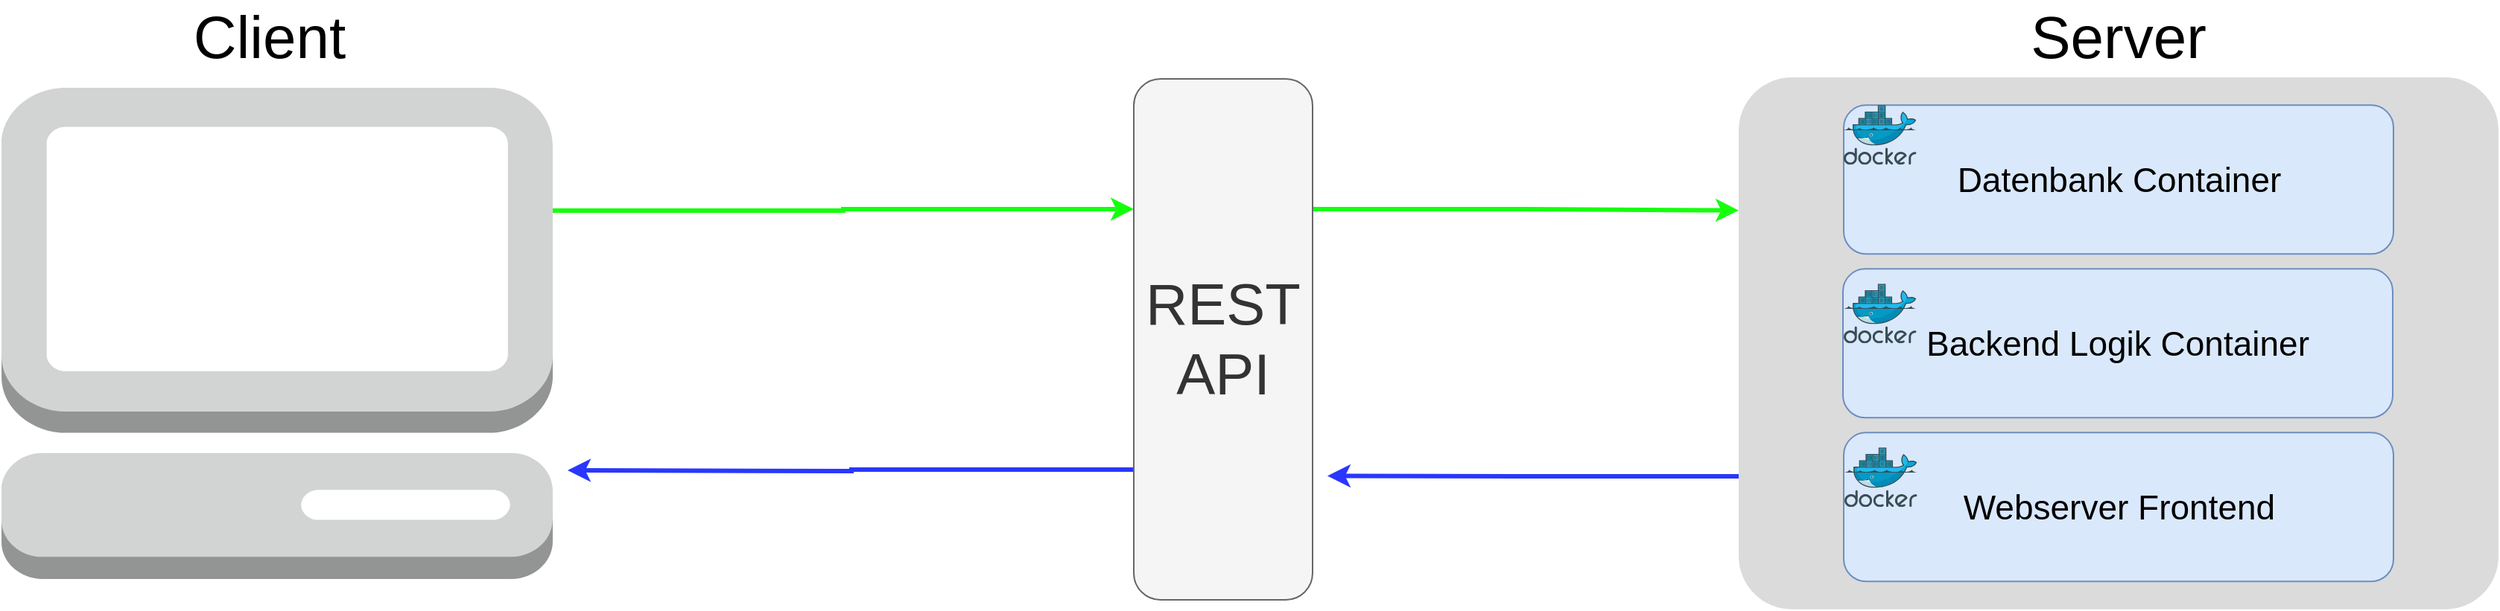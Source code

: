 <mxfile version="23.1.4" type="device">
  <diagram name="Seite-1" id="hh91xMZ3J8wBxJiWoi3P">
    <mxGraphModel dx="3015" dy="858" grid="1" gridSize="10" guides="1" tooltips="1" connect="1" arrows="1" fold="1" page="1" pageScale="1" pageWidth="827" pageHeight="1169" math="0" shadow="0">
      <root>
        <mxCell id="0" />
        <mxCell id="1" parent="0" />
        <mxCell id="fA8iviKOBHPn2OhX4hEQ-18" style="edgeStyle=orthogonalEdgeStyle;rounded=0;orthogonalLoop=1;jettySize=auto;html=1;exitX=1;exitY=0.25;exitDx=0;exitDy=0;exitPerimeter=0;entryX=0;entryY=0.25;entryDx=0;entryDy=0;strokeWidth=3;strokeColor=#15FF0D;" parent="1" source="fA8iviKOBHPn2OhX4hEQ-1" target="fA8iviKOBHPn2OhX4hEQ-3" edge="1">
          <mxGeometry relative="1" as="geometry">
            <mxPoint x="570" y="352.667" as="targetPoint" />
          </mxGeometry>
        </mxCell>
        <mxCell id="fA8iviKOBHPn2OhX4hEQ-1" value="" style="outlineConnect=0;dashed=0;verticalLabelPosition=bottom;verticalAlign=top;align=center;html=1;shape=mxgraph.aws3.management_console;fillColor=#D2D3D3;gradientColor=none;" parent="1" vertex="1">
          <mxGeometry x="-180" y="270" width="370" height="330" as="geometry" />
        </mxCell>
        <mxCell id="fA8iviKOBHPn2OhX4hEQ-22" style="edgeStyle=orthogonalEdgeStyle;rounded=0;orthogonalLoop=1;jettySize=auto;html=1;exitX=0;exitY=0.75;exitDx=0;exitDy=0;strokeWidth=3;strokeColor=#2937FF;" parent="1" source="fA8iviKOBHPn2OhX4hEQ-2" edge="1">
          <mxGeometry relative="1" as="geometry">
            <mxPoint x="710" y="530.762" as="targetPoint" />
          </mxGeometry>
        </mxCell>
        <mxCell id="fA8iviKOBHPn2OhX4hEQ-2" value="" style="rounded=1;arcSize=10;strokeColor=none;fillColor=#DBDBDB;gradientColor=none;" parent="1" vertex="1">
          <mxGeometry x="986" y="263" width="510" height="357.37" as="geometry" />
        </mxCell>
        <mxCell id="fA8iviKOBHPn2OhX4hEQ-19" style="edgeStyle=orthogonalEdgeStyle;rounded=0;orthogonalLoop=1;jettySize=auto;html=1;exitX=1;exitY=0.25;exitDx=0;exitDy=0;entryX=0;entryY=0.25;entryDx=0;entryDy=0;strokeWidth=3;strokeColor=#15FF0D;" parent="1" source="fA8iviKOBHPn2OhX4hEQ-3" target="fA8iviKOBHPn2OhX4hEQ-2" edge="1">
          <mxGeometry relative="1" as="geometry" />
        </mxCell>
        <mxCell id="fA8iviKOBHPn2OhX4hEQ-21" style="edgeStyle=orthogonalEdgeStyle;rounded=0;orthogonalLoop=1;jettySize=auto;html=1;exitX=0;exitY=0.75;exitDx=0;exitDy=0;strokeWidth=3;strokeColor=#2937FF;" parent="1" source="fA8iviKOBHPn2OhX4hEQ-3" edge="1">
          <mxGeometry relative="1" as="geometry">
            <mxPoint x="200" y="526.952" as="targetPoint" />
          </mxGeometry>
        </mxCell>
        <mxCell id="fA8iviKOBHPn2OhX4hEQ-3" value="&lt;font style=&quot;font-size: 39px;&quot;&gt;REST API&lt;/font&gt;" style="rounded=1;whiteSpace=wrap;html=1;fillColor=#f5f5f5;strokeColor=#666666;fontColor=#333333;" parent="1" vertex="1">
          <mxGeometry x="580" y="264" width="120" height="350" as="geometry" />
        </mxCell>
        <mxCell id="fA8iviKOBHPn2OhX4hEQ-4" value="&lt;font style=&quot;font-size: 40px;&quot;&gt;Client&lt;/font&gt;" style="text;html=1;align=center;verticalAlign=middle;whiteSpace=wrap;rounded=0;strokeWidth=40;" parent="1" vertex="1">
          <mxGeometry x="-30" y="220" width="60" height="30" as="geometry" />
        </mxCell>
        <mxCell id="fA8iviKOBHPn2OhX4hEQ-5" value="&lt;font style=&quot;font-size: 40px;&quot;&gt;Server&lt;/font&gt;" style="text;html=1;align=center;verticalAlign=middle;whiteSpace=wrap;rounded=0;strokeWidth=30;" parent="1" vertex="1">
          <mxGeometry x="1211" y="220" width="60" height="30" as="geometry" />
        </mxCell>
        <mxCell id="fA8iviKOBHPn2OhX4hEQ-12" value="&lt;font style=&quot;font-size: 23px;&quot;&gt;Datenbank Container&lt;/font&gt;" style="rounded=1;whiteSpace=wrap;html=1;fillColor=#dae8fc;strokeColor=#6c8ebf;" parent="1" vertex="1">
          <mxGeometry x="1056.5" y="281.68" width="369" height="100" as="geometry" />
        </mxCell>
        <mxCell id="fA8iviKOBHPn2OhX4hEQ-13" value="" style="image;sketch=0;aspect=fixed;html=1;points=[];align=center;fontSize=12;image=img/lib/mscae/Docker.svg;" parent="1" vertex="1">
          <mxGeometry x="1056.5" y="281.68" width="48.79" height="40" as="geometry" />
        </mxCell>
        <mxCell id="fA8iviKOBHPn2OhX4hEQ-16" value="&lt;font style=&quot;font-size: 23px;&quot;&gt;Backend Logik Container&lt;/font&gt;" style="rounded=1;whiteSpace=wrap;html=1;fillColor=#dae8fc;strokeColor=#6c8ebf;" parent="1" vertex="1">
          <mxGeometry x="1056" y="391.68" width="369" height="100" as="geometry" />
        </mxCell>
        <mxCell id="fA8iviKOBHPn2OhX4hEQ-15" value="" style="image;sketch=0;aspect=fixed;html=1;points=[];align=center;fontSize=12;image=img/lib/mscae/Docker.svg;" parent="1" vertex="1">
          <mxGeometry x="1056.5" y="401.68" width="48.79" height="40" as="geometry" />
        </mxCell>
        <mxCell id="lgcQr28IJEEjdnmlVyoa-1" value="&lt;font style=&quot;font-size: 23px;&quot;&gt;Webserver Frontend&lt;/font&gt;" style="rounded=1;whiteSpace=wrap;html=1;fillColor=#dae8fc;strokeColor=#6c8ebf;" vertex="1" parent="1">
          <mxGeometry x="1056.5" y="501.68" width="369" height="100" as="geometry" />
        </mxCell>
        <mxCell id="lgcQr28IJEEjdnmlVyoa-2" value="" style="image;sketch=0;aspect=fixed;html=1;points=[];align=center;fontSize=12;image=img/lib/mscae/Docker.svg;" vertex="1" parent="1">
          <mxGeometry x="1057" y="511.68" width="48.79" height="40" as="geometry" />
        </mxCell>
      </root>
    </mxGraphModel>
  </diagram>
</mxfile>
